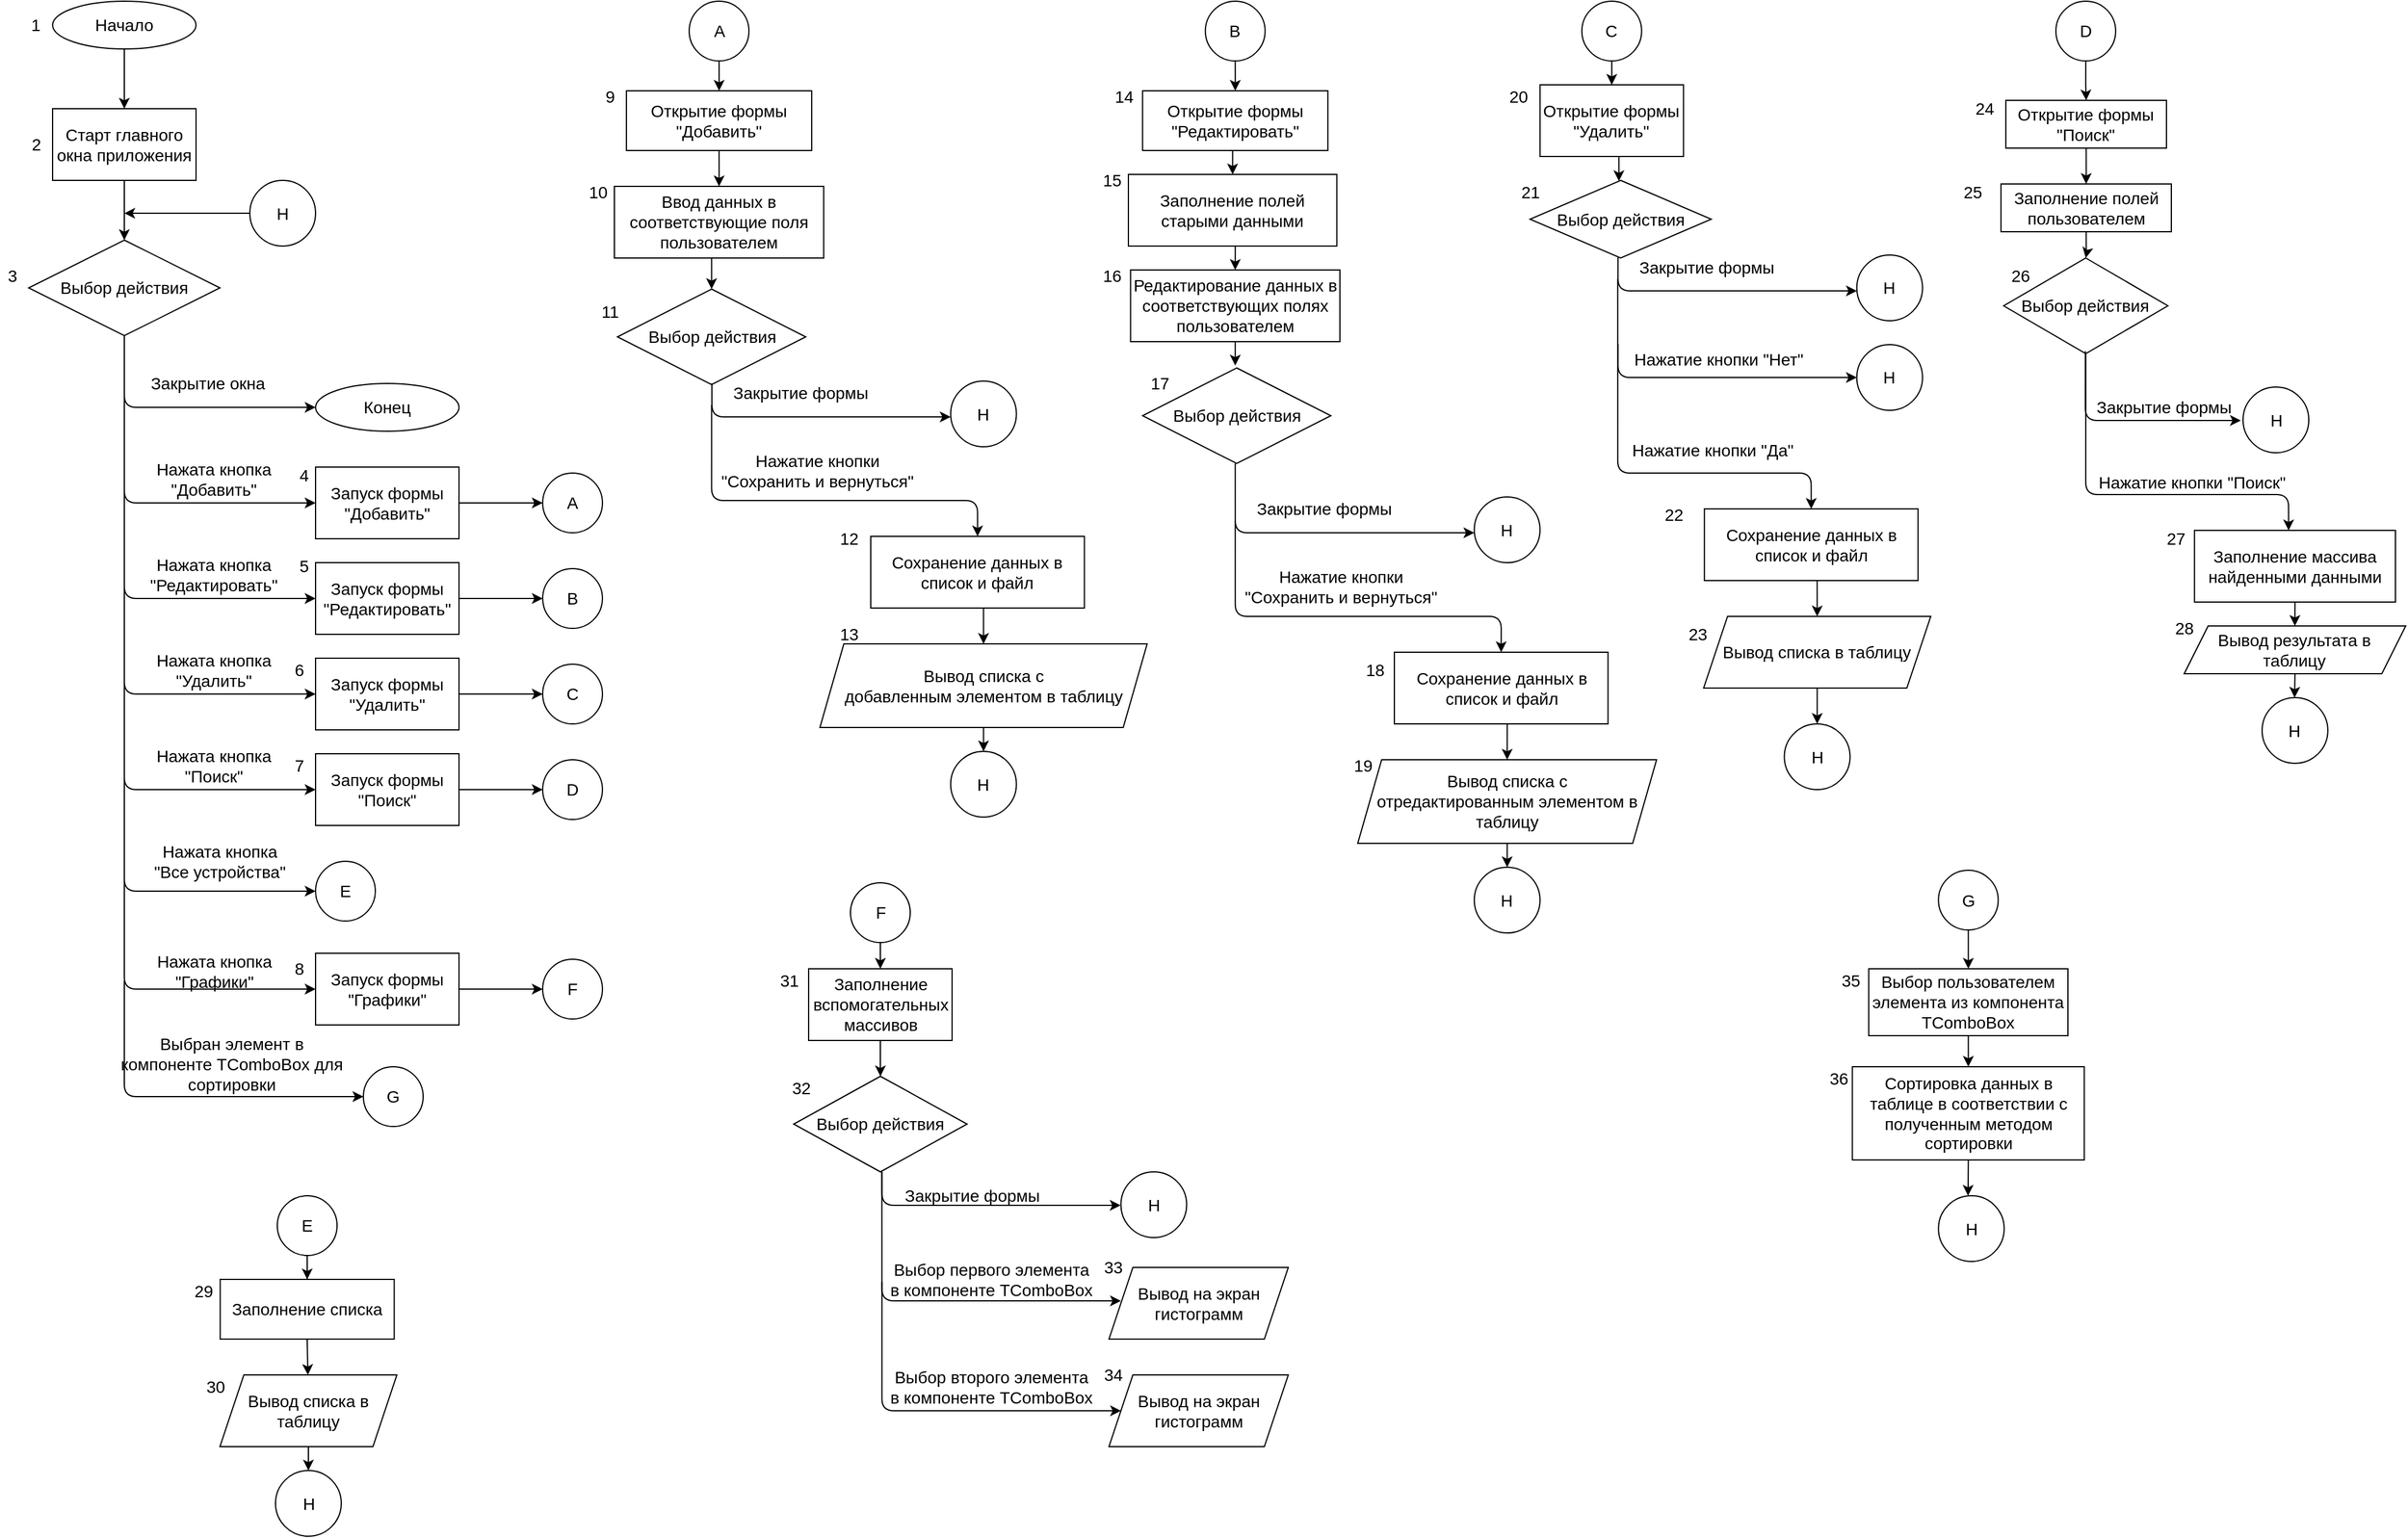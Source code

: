 <mxfile version="13.9.9" type="device"><diagram id="9ChAG3r7WmJ4SadVyVrf" name="Страница 1"><mxGraphModel dx="3460" dy="2023" grid="1" gridSize="10" guides="1" tooltips="1" connect="1" arrows="1" fold="1" page="1" pageScale="1" pageWidth="2336" pageHeight="1654" background="none" math="0" shadow="0"><root><mxCell id="0"/><mxCell id="1" parent="0"/><mxCell id="MoWMsVa5iooTbrT0_jh3-173" style="edgeStyle=orthogonalEdgeStyle;rounded=0;orthogonalLoop=1;jettySize=auto;html=1;exitX=0.5;exitY=1;exitDx=0;exitDy=0;entryX=0.5;entryY=0;entryDx=0;entryDy=0;fontSize=14;" edge="1" parent="1" source="MoWMsVa5iooTbrT0_jh3-2" target="MoWMsVa5iooTbrT0_jh3-3"><mxGeometry relative="1" as="geometry"/></mxCell><mxCell id="MoWMsVa5iooTbrT0_jh3-2" value="Начало" style="ellipse;whiteSpace=wrap;html=1;fontSize=14;verticalAlign=middle;horizontal=1;" vertex="1" parent="1"><mxGeometry x="194" y="90" width="120" height="40" as="geometry"/></mxCell><mxCell id="MoWMsVa5iooTbrT0_jh3-6" style="edgeStyle=orthogonalEdgeStyle;rounded=0;orthogonalLoop=1;jettySize=auto;html=1;exitX=0.5;exitY=1;exitDx=0;exitDy=0;entryX=0.5;entryY=0;entryDx=0;entryDy=0;fontSize=14;verticalAlign=middle;horizontal=1;" edge="1" parent="1" source="MoWMsVa5iooTbrT0_jh3-3" target="MoWMsVa5iooTbrT0_jh3-5"><mxGeometry relative="1" as="geometry"/></mxCell><mxCell id="MoWMsVa5iooTbrT0_jh3-3" value="Старт главного окна приложения" style="rounded=0;whiteSpace=wrap;html=1;fontSize=14;verticalAlign=middle;horizontal=1;" vertex="1" parent="1"><mxGeometry x="194" y="180" width="120" height="60" as="geometry"/></mxCell><mxCell id="MoWMsVa5iooTbrT0_jh3-5" value="Выбор действия" style="rhombus;whiteSpace=wrap;html=1;fontSize=14;verticalAlign=middle;horizontal=1;" vertex="1" parent="1"><mxGeometry x="174" y="290" width="160" height="80" as="geometry"/></mxCell><mxCell id="MoWMsVa5iooTbrT0_jh3-8" value="" style="edgeStyle=segmentEdgeStyle;endArrow=classic;html=1;exitX=0.5;exitY=1;exitDx=0;exitDy=0;fontSize=14;verticalAlign=middle;horizontal=1;" edge="1" parent="1" source="MoWMsVa5iooTbrT0_jh3-5"><mxGeometry width="50" height="50" relative="1" as="geometry"><mxPoint x="234" y="430" as="sourcePoint"/><mxPoint x="414" y="430" as="targetPoint"/><Array as="points"><mxPoint x="254" y="430"/></Array></mxGeometry></mxCell><mxCell id="MoWMsVa5iooTbrT0_jh3-9" value="Закрытие окна" style="text;html=1;strokeColor=none;fillColor=none;align=center;verticalAlign=middle;whiteSpace=wrap;rounded=0;fontSize=14;horizontal=1;" vertex="1" parent="1"><mxGeometry x="274" y="400" width="100" height="20" as="geometry"/></mxCell><mxCell id="MoWMsVa5iooTbrT0_jh3-10" value="Конец" style="ellipse;whiteSpace=wrap;html=1;fontSize=14;verticalAlign=middle;horizontal=1;" vertex="1" parent="1"><mxGeometry x="414" y="410" width="120" height="40" as="geometry"/></mxCell><mxCell id="MoWMsVa5iooTbrT0_jh3-13" value="" style="edgeStyle=segmentEdgeStyle;endArrow=classic;html=1;exitX=0.5;exitY=1;exitDx=0;exitDy=0;fontSize=14;verticalAlign=middle;horizontal=1;" edge="1" parent="1"><mxGeometry width="50" height="50" relative="1" as="geometry"><mxPoint x="254" y="420" as="sourcePoint"/><mxPoint x="414" y="510" as="targetPoint"/><Array as="points"><mxPoint x="254" y="510"/></Array></mxGeometry></mxCell><mxCell id="MoWMsVa5iooTbrT0_jh3-14" value="Нажата кнопка &quot;Добавить&quot;" style="text;html=1;strokeColor=none;fillColor=none;align=center;verticalAlign=middle;whiteSpace=wrap;rounded=0;fontSize=14;horizontal=1;" vertex="1" parent="1"><mxGeometry x="264" y="480" width="130" height="20" as="geometry"/></mxCell><mxCell id="MoWMsVa5iooTbrT0_jh3-15" value="" style="edgeStyle=segmentEdgeStyle;endArrow=classic;html=1;fontSize=14;verticalAlign=middle;horizontal=1;" edge="1" parent="1"><mxGeometry width="50" height="50" relative="1" as="geometry"><mxPoint x="254" y="500" as="sourcePoint"/><mxPoint x="414" y="590" as="targetPoint"/><Array as="points"><mxPoint x="254" y="590"/></Array></mxGeometry></mxCell><mxCell id="MoWMsVa5iooTbrT0_jh3-16" value="Нажата кнопка &quot;Редактировать&quot;" style="text;html=1;strokeColor=none;fillColor=none;align=center;verticalAlign=middle;whiteSpace=wrap;rounded=0;fontSize=14;horizontal=1;" vertex="1" parent="1"><mxGeometry x="264" y="560" width="130" height="20" as="geometry"/></mxCell><mxCell id="MoWMsVa5iooTbrT0_jh3-17" value="" style="edgeStyle=segmentEdgeStyle;endArrow=classic;html=1;fontSize=14;verticalAlign=middle;horizontal=1;" edge="1" parent="1"><mxGeometry width="50" height="50" relative="1" as="geometry"><mxPoint x="254" y="580" as="sourcePoint"/><mxPoint x="414" y="670" as="targetPoint"/><Array as="points"><mxPoint x="254" y="670"/></Array></mxGeometry></mxCell><mxCell id="MoWMsVa5iooTbrT0_jh3-18" value="Нажата кнопка &quot;Удалить&quot;" style="text;html=1;strokeColor=none;fillColor=none;align=center;verticalAlign=middle;whiteSpace=wrap;rounded=0;fontSize=14;horizontal=1;" vertex="1" parent="1"><mxGeometry x="274" y="640" width="110" height="20" as="geometry"/></mxCell><mxCell id="MoWMsVa5iooTbrT0_jh3-19" value="" style="edgeStyle=segmentEdgeStyle;endArrow=classic;html=1;fontSize=14;verticalAlign=middle;horizontal=1;" edge="1" parent="1"><mxGeometry width="50" height="50" relative="1" as="geometry"><mxPoint x="254" y="660" as="sourcePoint"/><mxPoint x="414" y="750" as="targetPoint"/><Array as="points"><mxPoint x="254" y="750"/></Array></mxGeometry></mxCell><mxCell id="MoWMsVa5iooTbrT0_jh3-20" value="Нажата кнопка &quot;Поиск&quot;" style="text;html=1;strokeColor=none;fillColor=none;align=center;verticalAlign=middle;whiteSpace=wrap;rounded=0;fontSize=14;horizontal=1;" vertex="1" parent="1"><mxGeometry x="269" y="720" width="120" height="20" as="geometry"/></mxCell><mxCell id="MoWMsVa5iooTbrT0_jh3-21" value="" style="edgeStyle=segmentEdgeStyle;endArrow=classic;html=1;entryX=0;entryY=0.5;entryDx=0;entryDy=0;fontSize=14;verticalAlign=middle;horizontal=1;" edge="1" parent="1" target="MoWMsVa5iooTbrT0_jh3-36"><mxGeometry width="50" height="50" relative="1" as="geometry"><mxPoint x="254" y="740" as="sourcePoint"/><mxPoint x="414" y="830" as="targetPoint"/><Array as="points"><mxPoint x="254" y="835"/></Array></mxGeometry></mxCell><mxCell id="MoWMsVa5iooTbrT0_jh3-22" value="Нажата кнопка&lt;br style=&quot;font-size: 14px;&quot;&gt;&quot;Все устройства&quot;" style="text;html=1;strokeColor=none;fillColor=none;align=center;verticalAlign=middle;whiteSpace=wrap;rounded=0;fontSize=14;horizontal=1;" vertex="1" parent="1"><mxGeometry x="264" y="800" width="140" height="20" as="geometry"/></mxCell><mxCell id="MoWMsVa5iooTbrT0_jh3-23" value="" style="edgeStyle=segmentEdgeStyle;endArrow=classic;html=1;entryX=0;entryY=0.5;entryDx=0;entryDy=0;fontSize=14;verticalAlign=middle;horizontal=1;" edge="1" parent="1" target="MoWMsVa5iooTbrT0_jh3-37"><mxGeometry width="50" height="50" relative="1" as="geometry"><mxPoint x="254" y="910" as="sourcePoint"/><mxPoint x="454" y="1000" as="targetPoint"/><Array as="points"><mxPoint x="254" y="1007"/></Array></mxGeometry></mxCell><mxCell id="MoWMsVa5iooTbrT0_jh3-24" value="Выбран элемент в компоненте TComboBox для сортировки" style="text;html=1;strokeColor=none;fillColor=none;align=center;verticalAlign=middle;whiteSpace=wrap;rounded=0;fontSize=14;horizontal=1;" vertex="1" parent="1"><mxGeometry x="244" y="970" width="200" height="20" as="geometry"/></mxCell><mxCell id="MoWMsVa5iooTbrT0_jh3-38" style="edgeStyle=orthogonalEdgeStyle;rounded=0;orthogonalLoop=1;jettySize=auto;html=1;exitX=1;exitY=0.5;exitDx=0;exitDy=0;entryX=0;entryY=0.5;entryDx=0;entryDy=0;fontSize=14;verticalAlign=middle;horizontal=1;" edge="1" parent="1" source="MoWMsVa5iooTbrT0_jh3-25" target="MoWMsVa5iooTbrT0_jh3-30"><mxGeometry relative="1" as="geometry"/></mxCell><mxCell id="MoWMsVa5iooTbrT0_jh3-25" value="Запуск формы &quot;Добавить&quot;" style="rounded=0;whiteSpace=wrap;html=1;fontSize=14;verticalAlign=middle;horizontal=1;" vertex="1" parent="1"><mxGeometry x="414" y="480" width="120" height="60" as="geometry"/></mxCell><mxCell id="MoWMsVa5iooTbrT0_jh3-39" style="edgeStyle=orthogonalEdgeStyle;rounded=0;orthogonalLoop=1;jettySize=auto;html=1;exitX=1;exitY=0.5;exitDx=0;exitDy=0;entryX=0;entryY=0.5;entryDx=0;entryDy=0;fontSize=14;verticalAlign=middle;horizontal=1;" edge="1" parent="1" source="MoWMsVa5iooTbrT0_jh3-26" target="MoWMsVa5iooTbrT0_jh3-33"><mxGeometry relative="1" as="geometry"/></mxCell><mxCell id="MoWMsVa5iooTbrT0_jh3-26" value="Запуск формы &quot;Редактировать&quot;" style="rounded=0;whiteSpace=wrap;html=1;fontSize=14;verticalAlign=middle;horizontal=1;" vertex="1" parent="1"><mxGeometry x="414" y="560" width="120" height="60" as="geometry"/></mxCell><mxCell id="MoWMsVa5iooTbrT0_jh3-41" style="edgeStyle=orthogonalEdgeStyle;rounded=0;orthogonalLoop=1;jettySize=auto;html=1;exitX=1;exitY=0.5;exitDx=0;exitDy=0;entryX=0;entryY=0.5;entryDx=0;entryDy=0;fontSize=14;verticalAlign=middle;horizontal=1;" edge="1" parent="1" source="MoWMsVa5iooTbrT0_jh3-27" target="MoWMsVa5iooTbrT0_jh3-34"><mxGeometry relative="1" as="geometry"/></mxCell><mxCell id="MoWMsVa5iooTbrT0_jh3-27" value="Запуск формы &quot;Удалить&quot;" style="rounded=0;whiteSpace=wrap;html=1;fontSize=14;verticalAlign=middle;horizontal=1;" vertex="1" parent="1"><mxGeometry x="414" y="640" width="120" height="60" as="geometry"/></mxCell><mxCell id="MoWMsVa5iooTbrT0_jh3-42" style="edgeStyle=orthogonalEdgeStyle;rounded=0;orthogonalLoop=1;jettySize=auto;html=1;exitX=1;exitY=0.5;exitDx=0;exitDy=0;entryX=0;entryY=0.5;entryDx=0;entryDy=0;fontSize=14;verticalAlign=middle;horizontal=1;" edge="1" parent="1" source="MoWMsVa5iooTbrT0_jh3-28" target="MoWMsVa5iooTbrT0_jh3-35"><mxGeometry relative="1" as="geometry"/></mxCell><mxCell id="MoWMsVa5iooTbrT0_jh3-28" value="Запуск формы &quot;Поиск&quot;" style="rounded=0;whiteSpace=wrap;html=1;fontSize=14;verticalAlign=middle;horizontal=1;" vertex="1" parent="1"><mxGeometry x="414" y="720" width="120" height="60" as="geometry"/></mxCell><mxCell id="MoWMsVa5iooTbrT0_jh3-30" value="А" style="ellipse;whiteSpace=wrap;html=1;aspect=fixed;fontSize=14;verticalAlign=middle;horizontal=1;" vertex="1" parent="1"><mxGeometry x="604" y="485" width="50" height="50" as="geometry"/></mxCell><mxCell id="MoWMsVa5iooTbrT0_jh3-33" value="B" style="ellipse;whiteSpace=wrap;html=1;aspect=fixed;fontSize=14;verticalAlign=middle;horizontal=1;" vertex="1" parent="1"><mxGeometry x="604" y="565" width="50" height="50" as="geometry"/></mxCell><mxCell id="MoWMsVa5iooTbrT0_jh3-34" value="C" style="ellipse;whiteSpace=wrap;html=1;aspect=fixed;fontSize=14;verticalAlign=middle;horizontal=1;" vertex="1" parent="1"><mxGeometry x="604" y="645" width="50" height="50" as="geometry"/></mxCell><mxCell id="MoWMsVa5iooTbrT0_jh3-35" value="D" style="ellipse;whiteSpace=wrap;html=1;aspect=fixed;fontSize=14;verticalAlign=middle;horizontal=1;" vertex="1" parent="1"><mxGeometry x="604" y="725" width="50" height="50" as="geometry"/></mxCell><mxCell id="MoWMsVa5iooTbrT0_jh3-36" value="E" style="ellipse;whiteSpace=wrap;html=1;aspect=fixed;fontSize=14;verticalAlign=middle;horizontal=1;" vertex="1" parent="1"><mxGeometry x="414" y="810" width="50" height="50" as="geometry"/></mxCell><mxCell id="MoWMsVa5iooTbrT0_jh3-37" value="G" style="ellipse;whiteSpace=wrap;html=1;aspect=fixed;fontSize=14;verticalAlign=middle;horizontal=1;" vertex="1" parent="1"><mxGeometry x="454" y="982" width="50" height="50" as="geometry"/></mxCell><mxCell id="MoWMsVa5iooTbrT0_jh3-44" value="" style="edgeStyle=segmentEdgeStyle;endArrow=classic;html=1;fontSize=14;verticalAlign=middle;horizontal=1;" edge="1" parent="1"><mxGeometry width="50" height="50" relative="1" as="geometry"><mxPoint x="254" y="820" as="sourcePoint"/><mxPoint x="414" y="917" as="targetPoint"/><Array as="points"><mxPoint x="254" y="917"/></Array></mxGeometry></mxCell><mxCell id="MoWMsVa5iooTbrT0_jh3-46" value="Нажата кнопка &quot;Графики&quot;" style="text;html=1;strokeColor=none;fillColor=none;align=center;verticalAlign=middle;whiteSpace=wrap;rounded=0;fontSize=14;horizontal=1;" vertex="1" parent="1"><mxGeometry x="266.5" y="892" width="125" height="20" as="geometry"/></mxCell><mxCell id="MoWMsVa5iooTbrT0_jh3-47" style="edgeStyle=orthogonalEdgeStyle;rounded=0;orthogonalLoop=1;jettySize=auto;html=1;exitX=1;exitY=0.5;exitDx=0;exitDy=0;entryX=0;entryY=0.5;entryDx=0;entryDy=0;fontSize=14;verticalAlign=middle;horizontal=1;" edge="1" parent="1" source="MoWMsVa5iooTbrT0_jh3-48" target="MoWMsVa5iooTbrT0_jh3-49"><mxGeometry relative="1" as="geometry"/></mxCell><mxCell id="MoWMsVa5iooTbrT0_jh3-48" value="Запуск формы &quot;Графики&quot;" style="rounded=0;whiteSpace=wrap;html=1;fontSize=14;verticalAlign=middle;horizontal=1;" vertex="1" parent="1"><mxGeometry x="414" y="887" width="120" height="60" as="geometry"/></mxCell><mxCell id="MoWMsVa5iooTbrT0_jh3-49" value="F" style="ellipse;whiteSpace=wrap;html=1;aspect=fixed;fontSize=14;verticalAlign=middle;horizontal=1;" vertex="1" parent="1"><mxGeometry x="604" y="892" width="50" height="50" as="geometry"/></mxCell><mxCell id="MoWMsVa5iooTbrT0_jh3-51" style="edgeStyle=orthogonalEdgeStyle;rounded=0;orthogonalLoop=1;jettySize=auto;html=1;exitX=0;exitY=0.5;exitDx=0;exitDy=0;fontSize=14;verticalAlign=middle;horizontal=1;" edge="1" parent="1" source="MoWMsVa5iooTbrT0_jh3-50"><mxGeometry relative="1" as="geometry"><mxPoint x="254.0" y="267.552" as="targetPoint"/></mxGeometry></mxCell><mxCell id="MoWMsVa5iooTbrT0_jh3-50" value="H" style="ellipse;whiteSpace=wrap;html=1;aspect=fixed;fontSize=14;verticalAlign=middle;horizontal=1;" vertex="1" parent="1"><mxGeometry x="359" y="240" width="55" height="55" as="geometry"/></mxCell><mxCell id="MoWMsVa5iooTbrT0_jh3-53" style="edgeStyle=orthogonalEdgeStyle;rounded=0;orthogonalLoop=1;jettySize=auto;html=1;exitX=0.5;exitY=1;exitDx=0;exitDy=0;fontSize=14;" edge="1" parent="1" source="MoWMsVa5iooTbrT0_jh3-52" target="MoWMsVa5iooTbrT0_jh3-54"><mxGeometry relative="1" as="geometry"><mxPoint x="751.442" y="175" as="targetPoint"/></mxGeometry></mxCell><mxCell id="MoWMsVa5iooTbrT0_jh3-52" value="А" style="ellipse;whiteSpace=wrap;html=1;aspect=fixed;fontSize=14;verticalAlign=middle;horizontal=1;" vertex="1" parent="1"><mxGeometry x="726.56" y="90" width="50" height="50" as="geometry"/></mxCell><mxCell id="MoWMsVa5iooTbrT0_jh3-55" style="edgeStyle=orthogonalEdgeStyle;rounded=0;orthogonalLoop=1;jettySize=auto;html=1;exitX=0.5;exitY=1;exitDx=0;exitDy=0;fontSize=14;" edge="1" parent="1" source="MoWMsVa5iooTbrT0_jh3-54" target="MoWMsVa5iooTbrT0_jh3-56"><mxGeometry relative="1" as="geometry"><mxPoint x="751.442" y="265" as="targetPoint"/></mxGeometry></mxCell><mxCell id="MoWMsVa5iooTbrT0_jh3-54" value="Открытие формы &quot;Добавить&quot;" style="rounded=0;whiteSpace=wrap;html=1;fontSize=14;" vertex="1" parent="1"><mxGeometry x="674.06" y="165" width="155" height="50" as="geometry"/></mxCell><mxCell id="MoWMsVa5iooTbrT0_jh3-105" style="edgeStyle=orthogonalEdgeStyle;rounded=0;orthogonalLoop=1;jettySize=auto;html=1;exitX=0.5;exitY=1;exitDx=0;exitDy=0;entryX=0.5;entryY=0;entryDx=0;entryDy=0;fontSize=14;" edge="1" parent="1" source="MoWMsVa5iooTbrT0_jh3-56" target="MoWMsVa5iooTbrT0_jh3-99"><mxGeometry relative="1" as="geometry"/></mxCell><mxCell id="MoWMsVa5iooTbrT0_jh3-56" value="Ввод данных в соответствующие поля пользователем" style="rounded=0;whiteSpace=wrap;html=1;fontSize=14;" vertex="1" parent="1"><mxGeometry x="664" y="245" width="175.12" height="60" as="geometry"/></mxCell><mxCell id="MoWMsVa5iooTbrT0_jh3-63" style="edgeStyle=orthogonalEdgeStyle;rounded=0;orthogonalLoop=1;jettySize=auto;html=1;exitX=0.5;exitY=1;exitDx=0;exitDy=0;fontSize=14;" edge="1" parent="1" source="MoWMsVa5iooTbrT0_jh3-64" target="MoWMsVa5iooTbrT0_jh3-66"><mxGeometry relative="1" as="geometry"><mxPoint x="1183.252" y="175" as="targetPoint"/></mxGeometry></mxCell><mxCell id="MoWMsVa5iooTbrT0_jh3-64" value="В" style="ellipse;whiteSpace=wrap;html=1;aspect=fixed;fontSize=14;verticalAlign=middle;horizontal=1;" vertex="1" parent="1"><mxGeometry x="1158.37" y="90" width="50" height="50" as="geometry"/></mxCell><mxCell id="MoWMsVa5iooTbrT0_jh3-75" style="edgeStyle=orthogonalEdgeStyle;rounded=0;orthogonalLoop=1;jettySize=auto;html=1;exitX=0.5;exitY=1;exitDx=0;exitDy=0;entryX=0.5;entryY=0;entryDx=0;entryDy=0;fontSize=14;" edge="1" parent="1" source="MoWMsVa5iooTbrT0_jh3-66" target="MoWMsVa5iooTbrT0_jh3-74"><mxGeometry relative="1" as="geometry"/></mxCell><mxCell id="MoWMsVa5iooTbrT0_jh3-66" value="Открытие формы &quot;Редактировать&quot;" style="rounded=0;whiteSpace=wrap;html=1;fontSize=14;" vertex="1" parent="1"><mxGeometry x="1105.87" y="165" width="155" height="50" as="geometry"/></mxCell><mxCell id="MoWMsVa5iooTbrT0_jh3-86" style="edgeStyle=orthogonalEdgeStyle;rounded=0;orthogonalLoop=1;jettySize=auto;html=1;exitX=0.5;exitY=1;exitDx=0;exitDy=0;fontSize=14;" edge="1" parent="1" source="MoWMsVa5iooTbrT0_jh3-68"><mxGeometry relative="1" as="geometry"><mxPoint x="1183.37" y="395" as="targetPoint"/></mxGeometry></mxCell><mxCell id="MoWMsVa5iooTbrT0_jh3-68" value="Редактирование данных в соответствующих полях пользователем" style="rounded=0;whiteSpace=wrap;html=1;fontSize=14;" vertex="1" parent="1"><mxGeometry x="1095.81" y="315" width="175.12" height="60" as="geometry"/></mxCell><mxCell id="MoWMsVa5iooTbrT0_jh3-69" style="edgeStyle=orthogonalEdgeStyle;rounded=0;orthogonalLoop=1;jettySize=auto;html=1;exitX=0.5;exitY=1;exitDx=0;exitDy=0;entryX=0.5;entryY=0;entryDx=0;entryDy=0;fontSize=14;" edge="1" parent="1" source="MoWMsVa5iooTbrT0_jh3-70" target="MoWMsVa5iooTbrT0_jh3-72"><mxGeometry relative="1" as="geometry"/></mxCell><mxCell id="MoWMsVa5iooTbrT0_jh3-70" value="Сохранение данных в список и файл" style="rounded=0;whiteSpace=wrap;html=1;fontSize=14;" vertex="1" parent="1"><mxGeometry x="1316.5" y="635" width="178.75" height="60" as="geometry"/></mxCell><mxCell id="MoWMsVa5iooTbrT0_jh3-71" style="edgeStyle=orthogonalEdgeStyle;rounded=0;orthogonalLoop=1;jettySize=auto;html=1;exitX=0.5;exitY=1;exitDx=0;exitDy=0;entryX=0.5;entryY=0;entryDx=0;entryDy=0;fontSize=14;" edge="1" parent="1" source="MoWMsVa5iooTbrT0_jh3-72" target="MoWMsVa5iooTbrT0_jh3-73"><mxGeometry relative="1" as="geometry"/></mxCell><mxCell id="MoWMsVa5iooTbrT0_jh3-72" value="Вывод списка с &lt;br style=&quot;font-size: 14px;&quot;&gt;отредактированным элементом в таблицу" style="shape=parallelogram;perimeter=parallelogramPerimeter;whiteSpace=wrap;html=1;fixedSize=1;fontSize=14;" vertex="1" parent="1"><mxGeometry x="1285.87" y="725" width="250" height="70" as="geometry"/></mxCell><mxCell id="MoWMsVa5iooTbrT0_jh3-73" value="H" style="ellipse;whiteSpace=wrap;html=1;aspect=fixed;fontSize=14;verticalAlign=middle;horizontal=1;" vertex="1" parent="1"><mxGeometry x="1383.37" y="815" width="55" height="55" as="geometry"/></mxCell><mxCell id="MoWMsVa5iooTbrT0_jh3-76" style="edgeStyle=orthogonalEdgeStyle;rounded=0;orthogonalLoop=1;jettySize=auto;html=1;exitX=0.5;exitY=1;exitDx=0;exitDy=0;entryX=0.5;entryY=0;entryDx=0;entryDy=0;fontSize=14;" edge="1" parent="1" source="MoWMsVa5iooTbrT0_jh3-74" target="MoWMsVa5iooTbrT0_jh3-68"><mxGeometry relative="1" as="geometry"/></mxCell><mxCell id="MoWMsVa5iooTbrT0_jh3-74" value="Заполнение полей старыми данными" style="rounded=0;whiteSpace=wrap;html=1;fontSize=14;" vertex="1" parent="1"><mxGeometry x="1094" y="235" width="174.37" height="60" as="geometry"/></mxCell><mxCell id="MoWMsVa5iooTbrT0_jh3-78" style="edgeStyle=orthogonalEdgeStyle;rounded=0;orthogonalLoop=1;jettySize=auto;html=1;exitX=0.5;exitY=1;exitDx=0;exitDy=0;fontSize=14;" edge="1" parent="1" source="MoWMsVa5iooTbrT0_jh3-77" target="MoWMsVa5iooTbrT0_jh3-79"><mxGeometry relative="1" as="geometry"><mxPoint x="1498.37" y="165" as="targetPoint"/></mxGeometry></mxCell><mxCell id="MoWMsVa5iooTbrT0_jh3-77" value="C" style="ellipse;whiteSpace=wrap;html=1;aspect=fixed;fontSize=14;verticalAlign=middle;horizontal=1;" vertex="1" parent="1"><mxGeometry x="1473.37" y="90" width="50" height="50" as="geometry"/></mxCell><mxCell id="MoWMsVa5iooTbrT0_jh3-106" style="edgeStyle=orthogonalEdgeStyle;rounded=0;orthogonalLoop=1;jettySize=auto;html=1;exitX=0.5;exitY=1;exitDx=0;exitDy=0;fontSize=14;" edge="1" parent="1" source="MoWMsVa5iooTbrT0_jh3-79" target="MoWMsVa5iooTbrT0_jh3-107"><mxGeometry relative="1" as="geometry"><mxPoint x="1498.37" y="255" as="targetPoint"/><Array as="points"><mxPoint x="1504.37" y="220"/></Array></mxGeometry></mxCell><mxCell id="MoWMsVa5iooTbrT0_jh3-79" value="Открытие формы &quot;Удалить&quot;" style="rounded=0;whiteSpace=wrap;html=1;fontSize=14;" vertex="1" parent="1"><mxGeometry x="1438.37" y="160" width="120" height="60" as="geometry"/></mxCell><mxCell id="MoWMsVa5iooTbrT0_jh3-85" value="Выбор действия" style="rhombus;whiteSpace=wrap;html=1;fontSize=14;" vertex="1" parent="1"><mxGeometry x="1105.87" y="397" width="157.5" height="80" as="geometry"/></mxCell><mxCell id="MoWMsVa5iooTbrT0_jh3-87" value="" style="edgeStyle=segmentEdgeStyle;endArrow=classic;html=1;fontSize=14;verticalAlign=middle;horizontal=1;" edge="1" parent="1"><mxGeometry width="50" height="50" relative="1" as="geometry"><mxPoint x="1183.37" y="477" as="sourcePoint"/><mxPoint x="1383.37" y="535" as="targetPoint"/><Array as="points"><mxPoint x="1183.37" y="535"/><mxPoint x="1383.37" y="535"/></Array></mxGeometry></mxCell><mxCell id="MoWMsVa5iooTbrT0_jh3-88" value="Закрытие формы" style="text;html=1;strokeColor=none;fillColor=none;align=center;verticalAlign=middle;whiteSpace=wrap;rounded=0;fontSize=14;" vertex="1" parent="1"><mxGeometry x="1193.37" y="505" width="130" height="20" as="geometry"/></mxCell><mxCell id="MoWMsVa5iooTbrT0_jh3-90" value="H" style="ellipse;whiteSpace=wrap;html=1;aspect=fixed;fontSize=14;verticalAlign=middle;horizontal=1;" vertex="1" parent="1"><mxGeometry x="1383.37" y="505" width="55" height="55" as="geometry"/></mxCell><mxCell id="MoWMsVa5iooTbrT0_jh3-91" value="" style="edgeStyle=segmentEdgeStyle;endArrow=classic;html=1;fontSize=14;verticalAlign=middle;horizontal=1;entryX=0.5;entryY=0;entryDx=0;entryDy=0;" edge="1" parent="1" target="MoWMsVa5iooTbrT0_jh3-70"><mxGeometry width="50" height="50" relative="1" as="geometry"><mxPoint x="1183.37" y="525" as="sourcePoint"/><mxPoint x="1383.37" y="583" as="targetPoint"/><Array as="points"><mxPoint x="1183.37" y="605"/><mxPoint x="1406.37" y="605"/></Array></mxGeometry></mxCell><mxCell id="MoWMsVa5iooTbrT0_jh3-93" value="Нажатие кнопки &lt;br style=&quot;font-size: 14px;&quot;&gt;&quot;Сохранить и вернуться&quot;" style="text;html=1;strokeColor=none;fillColor=none;align=center;verticalAlign=middle;whiteSpace=wrap;rounded=0;fontSize=14;horizontal=1;" vertex="1" parent="1"><mxGeometry x="1143.37" y="545" width="257.5" height="70" as="geometry"/></mxCell><mxCell id="MoWMsVa5iooTbrT0_jh3-94" style="edgeStyle=orthogonalEdgeStyle;rounded=0;orthogonalLoop=1;jettySize=auto;html=1;exitX=0.5;exitY=1;exitDx=0;exitDy=0;entryX=0.5;entryY=0;entryDx=0;entryDy=0;fontSize=14;" edge="1" parent="1" source="MoWMsVa5iooTbrT0_jh3-95" target="MoWMsVa5iooTbrT0_jh3-97"><mxGeometry relative="1" as="geometry"/></mxCell><mxCell id="MoWMsVa5iooTbrT0_jh3-95" value="Сохранение данных в список и файл" style="rounded=0;whiteSpace=wrap;html=1;fontSize=14;" vertex="1" parent="1"><mxGeometry x="878.44" y="538" width="178.75" height="60" as="geometry"/></mxCell><mxCell id="MoWMsVa5iooTbrT0_jh3-96" style="edgeStyle=orthogonalEdgeStyle;rounded=0;orthogonalLoop=1;jettySize=auto;html=1;exitX=0.5;exitY=1;exitDx=0;exitDy=0;entryX=0.5;entryY=0;entryDx=0;entryDy=0;fontSize=14;" edge="1" parent="1" source="MoWMsVa5iooTbrT0_jh3-97" target="MoWMsVa5iooTbrT0_jh3-98"><mxGeometry relative="1" as="geometry"/></mxCell><mxCell id="MoWMsVa5iooTbrT0_jh3-97" value="Вывод списка с &lt;br style=&quot;font-size: 14px;&quot;&gt;добавленным элементом в таблицу" style="shape=parallelogram;perimeter=parallelogramPerimeter;whiteSpace=wrap;html=1;fixedSize=1;fontSize=14;" vertex="1" parent="1"><mxGeometry x="835.94" y="628" width="273.75" height="70" as="geometry"/></mxCell><mxCell id="MoWMsVa5iooTbrT0_jh3-98" value="H" style="ellipse;whiteSpace=wrap;html=1;aspect=fixed;fontSize=14;verticalAlign=middle;horizontal=1;" vertex="1" parent="1"><mxGeometry x="945.31" y="718" width="55" height="55" as="geometry"/></mxCell><mxCell id="MoWMsVa5iooTbrT0_jh3-99" value="Выбор действия" style="rhombus;whiteSpace=wrap;html=1;fontSize=14;" vertex="1" parent="1"><mxGeometry x="666.56" y="331" width="157.5" height="80" as="geometry"/></mxCell><mxCell id="MoWMsVa5iooTbrT0_jh3-100" value="" style="edgeStyle=segmentEdgeStyle;endArrow=classic;html=1;fontSize=14;verticalAlign=middle;horizontal=1;" edge="1" parent="1"><mxGeometry width="50" height="50" relative="1" as="geometry"><mxPoint x="745.56" y="410" as="sourcePoint"/><mxPoint x="945.31" y="438" as="targetPoint"/><Array as="points"><mxPoint x="745.31" y="438"/><mxPoint x="945.31" y="438"/></Array></mxGeometry></mxCell><mxCell id="MoWMsVa5iooTbrT0_jh3-101" value="Закрытие формы" style="text;html=1;strokeColor=none;fillColor=none;align=center;verticalAlign=middle;whiteSpace=wrap;rounded=0;fontSize=14;" vertex="1" parent="1"><mxGeometry x="755.31" y="408" width="130" height="20" as="geometry"/></mxCell><mxCell id="MoWMsVa5iooTbrT0_jh3-102" value="H" style="ellipse;whiteSpace=wrap;html=1;aspect=fixed;fontSize=14;verticalAlign=middle;horizontal=1;" vertex="1" parent="1"><mxGeometry x="945.31" y="408" width="55" height="55" as="geometry"/></mxCell><mxCell id="MoWMsVa5iooTbrT0_jh3-103" value="" style="edgeStyle=segmentEdgeStyle;endArrow=classic;html=1;fontSize=14;verticalAlign=middle;horizontal=1;entryX=0.5;entryY=0;entryDx=0;entryDy=0;" edge="1" parent="1" target="MoWMsVa5iooTbrT0_jh3-95"><mxGeometry width="50" height="50" relative="1" as="geometry"><mxPoint x="745.31" y="428" as="sourcePoint"/><mxPoint x="945.31" y="486" as="targetPoint"/><Array as="points"><mxPoint x="745.31" y="508"/><mxPoint x="968.31" y="508"/></Array></mxGeometry></mxCell><mxCell id="MoWMsVa5iooTbrT0_jh3-104" value="Нажатие кнопки &lt;br style=&quot;font-size: 14px;&quot;&gt;&quot;Сохранить и вернуться&quot;" style="text;html=1;strokeColor=none;fillColor=none;align=center;verticalAlign=middle;whiteSpace=wrap;rounded=0;fontSize=14;horizontal=1;" vertex="1" parent="1"><mxGeometry x="705.31" y="448" width="257.5" height="70" as="geometry"/></mxCell><mxCell id="MoWMsVa5iooTbrT0_jh3-107" value="Выбор действия" style="rhombus;whiteSpace=wrap;html=1;fontSize=14;" vertex="1" parent="1"><mxGeometry x="1430" y="240" width="151.63" height="65" as="geometry"/></mxCell><mxCell id="MoWMsVa5iooTbrT0_jh3-108" style="edgeStyle=orthogonalEdgeStyle;rounded=0;orthogonalLoop=1;jettySize=auto;html=1;exitX=0.5;exitY=1;exitDx=0;exitDy=0;entryX=0.5;entryY=0;entryDx=0;entryDy=0;fontSize=14;" edge="1" parent="1" source="MoWMsVa5iooTbrT0_jh3-109" target="MoWMsVa5iooTbrT0_jh3-111"><mxGeometry relative="1" as="geometry"/></mxCell><mxCell id="MoWMsVa5iooTbrT0_jh3-109" value="Сохранение данных в список и файл" style="rounded=0;whiteSpace=wrap;html=1;fontSize=14;" vertex="1" parent="1"><mxGeometry x="1575.87" y="515" width="178.75" height="60" as="geometry"/></mxCell><mxCell id="MoWMsVa5iooTbrT0_jh3-110" style="edgeStyle=orthogonalEdgeStyle;rounded=0;orthogonalLoop=1;jettySize=auto;html=1;exitX=0.5;exitY=1;exitDx=0;exitDy=0;entryX=0.5;entryY=0;entryDx=0;entryDy=0;fontSize=14;" edge="1" parent="1" source="MoWMsVa5iooTbrT0_jh3-111" target="MoWMsVa5iooTbrT0_jh3-112"><mxGeometry relative="1" as="geometry"/></mxCell><mxCell id="MoWMsVa5iooTbrT0_jh3-111" value="Вывод списка в таблицу" style="shape=parallelogram;perimeter=parallelogramPerimeter;whiteSpace=wrap;html=1;fixedSize=1;fontSize=14;" vertex="1" parent="1"><mxGeometry x="1575.24" y="605" width="190" height="60" as="geometry"/></mxCell><mxCell id="MoWMsVa5iooTbrT0_jh3-112" value="H" style="ellipse;whiteSpace=wrap;html=1;aspect=fixed;fontSize=14;verticalAlign=middle;horizontal=1;" vertex="1" parent="1"><mxGeometry x="1642.74" y="695" width="55" height="55" as="geometry"/></mxCell><mxCell id="MoWMsVa5iooTbrT0_jh3-113" value="" style="edgeStyle=segmentEdgeStyle;endArrow=classic;html=1;fontSize=14;verticalAlign=middle;horizontal=1;" edge="1" parent="1"><mxGeometry width="50" height="50" relative="1" as="geometry"><mxPoint x="1503.62" y="304.5" as="sourcePoint"/><mxPoint x="1703.37" y="332.5" as="targetPoint"/><Array as="points"><mxPoint x="1503.37" y="332.5"/><mxPoint x="1703.37" y="332.5"/></Array></mxGeometry></mxCell><mxCell id="MoWMsVa5iooTbrT0_jh3-114" value="Закрытие формы" style="text;html=1;strokeColor=none;fillColor=none;align=center;verticalAlign=middle;whiteSpace=wrap;rounded=0;fontSize=14;" vertex="1" parent="1"><mxGeometry x="1513.37" y="302.5" width="130" height="20" as="geometry"/></mxCell><mxCell id="MoWMsVa5iooTbrT0_jh3-115" value="H" style="ellipse;whiteSpace=wrap;html=1;aspect=fixed;fontSize=14;verticalAlign=middle;horizontal=1;" vertex="1" parent="1"><mxGeometry x="1703.37" y="302.5" width="55" height="55" as="geometry"/></mxCell><mxCell id="MoWMsVa5iooTbrT0_jh3-116" value="" style="edgeStyle=segmentEdgeStyle;endArrow=classic;html=1;fontSize=14;verticalAlign=middle;horizontal=1;entryX=0.5;entryY=0;entryDx=0;entryDy=0;" edge="1" parent="1" target="MoWMsVa5iooTbrT0_jh3-109"><mxGeometry width="50" height="50" relative="1" as="geometry"><mxPoint x="1503.37" y="322.5" as="sourcePoint"/><mxPoint x="1703.37" y="380.5" as="targetPoint"/><Array as="points"><mxPoint x="1503.37" y="485"/><mxPoint x="1665.37" y="485"/></Array></mxGeometry></mxCell><mxCell id="MoWMsVa5iooTbrT0_jh3-117" value="Нажатие кнопки &quot;Да&quot;" style="text;html=1;strokeColor=none;fillColor=none;align=center;verticalAlign=middle;whiteSpace=wrap;rounded=0;fontSize=14;horizontal=1;" vertex="1" parent="1"><mxGeometry x="1513.37" y="452.5" width="140" height="27.5" as="geometry"/></mxCell><mxCell id="MoWMsVa5iooTbrT0_jh3-118" value="" style="edgeStyle=segmentEdgeStyle;endArrow=classic;html=1;fontSize=14;verticalAlign=middle;horizontal=1;" edge="1" parent="1"><mxGeometry width="50" height="50" relative="1" as="geometry"><mxPoint x="1503.62" y="377" as="sourcePoint"/><mxPoint x="1703.37" y="405" as="targetPoint"/><Array as="points"><mxPoint x="1503.37" y="405"/><mxPoint x="1703.37" y="405"/></Array></mxGeometry></mxCell><mxCell id="MoWMsVa5iooTbrT0_jh3-119" value="Нажатие кнопки &quot;Нет&quot;" style="text;html=1;strokeColor=none;fillColor=none;align=center;verticalAlign=middle;whiteSpace=wrap;rounded=0;fontSize=14;" vertex="1" parent="1"><mxGeometry x="1513.37" y="380" width="150" height="20" as="geometry"/></mxCell><mxCell id="MoWMsVa5iooTbrT0_jh3-120" value="H" style="ellipse;whiteSpace=wrap;html=1;aspect=fixed;fontSize=14;verticalAlign=middle;horizontal=1;" vertex="1" parent="1"><mxGeometry x="1703.37" y="377.5" width="55" height="55" as="geometry"/></mxCell><mxCell id="MoWMsVa5iooTbrT0_jh3-122" style="edgeStyle=orthogonalEdgeStyle;rounded=0;orthogonalLoop=1;jettySize=auto;html=1;exitX=0.5;exitY=1;exitDx=0;exitDy=0;fontSize=14;" edge="1" parent="1" source="MoWMsVa5iooTbrT0_jh3-121" target="MoWMsVa5iooTbrT0_jh3-123"><mxGeometry relative="1" as="geometry"><mxPoint x="1895.57" y="173.0" as="targetPoint"/></mxGeometry></mxCell><mxCell id="MoWMsVa5iooTbrT0_jh3-121" value="D" style="ellipse;whiteSpace=wrap;html=1;aspect=fixed;fontSize=14;verticalAlign=middle;horizontal=1;" vertex="1" parent="1"><mxGeometry x="1869.94" y="90" width="50" height="50" as="geometry"/></mxCell><mxCell id="MoWMsVa5iooTbrT0_jh3-124" style="edgeStyle=orthogonalEdgeStyle;rounded=0;orthogonalLoop=1;jettySize=auto;html=1;exitX=0.5;exitY=1;exitDx=0;exitDy=0;fontSize=14;" edge="1" parent="1" source="MoWMsVa5iooTbrT0_jh3-123" target="MoWMsVa5iooTbrT0_jh3-125"><mxGeometry relative="1" as="geometry"><mxPoint x="1895.57" y="243.0" as="targetPoint"/></mxGeometry></mxCell><mxCell id="MoWMsVa5iooTbrT0_jh3-123" value="Открытие формы &quot;Поиск&quot;" style="rounded=0;whiteSpace=wrap;html=1;fontSize=14;" vertex="1" parent="1"><mxGeometry x="1828.07" y="173" width="134.37" height="40" as="geometry"/></mxCell><mxCell id="MoWMsVa5iooTbrT0_jh3-126" style="edgeStyle=orthogonalEdgeStyle;rounded=0;orthogonalLoop=1;jettySize=auto;html=1;exitX=0.5;exitY=1;exitDx=0;exitDy=0;fontSize=14;" edge="1" parent="1" source="MoWMsVa5iooTbrT0_jh3-125" target="MoWMsVa5iooTbrT0_jh3-127"><mxGeometry relative="1" as="geometry"><mxPoint x="1895.452" y="303.0" as="targetPoint"/></mxGeometry></mxCell><mxCell id="MoWMsVa5iooTbrT0_jh3-125" value="Заполнение полей пользователем" style="rounded=0;whiteSpace=wrap;html=1;fontSize=14;" vertex="1" parent="1"><mxGeometry x="1824" y="243" width="142.5" height="40" as="geometry"/></mxCell><mxCell id="MoWMsVa5iooTbrT0_jh3-127" value="Выбор действия" style="rhombus;whiteSpace=wrap;html=1;fontSize=14;" vertex="1" parent="1"><mxGeometry x="1826.24" y="305" width="137.4" height="80" as="geometry"/></mxCell><mxCell id="MoWMsVa5iooTbrT0_jh3-128" value="" style="edgeStyle=segmentEdgeStyle;endArrow=classic;html=1;fontSize=14;verticalAlign=middle;horizontal=1;" edge="1" parent="1"><mxGeometry width="50" height="50" relative="1" as="geometry"><mxPoint x="1894.63" y="383" as="sourcePoint"/><mxPoint x="2024.63" y="441" as="targetPoint"/><Array as="points"><mxPoint x="1894.63" y="441"/></Array></mxGeometry></mxCell><mxCell id="MoWMsVa5iooTbrT0_jh3-129" value="Закрытие формы" style="text;html=1;strokeColor=none;fillColor=none;align=center;verticalAlign=middle;whiteSpace=wrap;rounded=0;fontSize=14;" vertex="1" parent="1"><mxGeometry x="1889" y="420" width="143.07" height="20" as="geometry"/></mxCell><mxCell id="MoWMsVa5iooTbrT0_jh3-130" value="H" style="ellipse;whiteSpace=wrap;html=1;aspect=fixed;fontSize=14;verticalAlign=middle;horizontal=1;" vertex="1" parent="1"><mxGeometry x="2026.5" y="413" width="55" height="55" as="geometry"/></mxCell><mxCell id="MoWMsVa5iooTbrT0_jh3-131" value="" style="edgeStyle=segmentEdgeStyle;endArrow=classic;html=1;fontSize=14;verticalAlign=middle;horizontal=1;exitX=0.5;exitY=1;exitDx=0;exitDy=0;" edge="1" parent="1" source="MoWMsVa5iooTbrT0_jh3-127"><mxGeometry width="50" height="50" relative="1" as="geometry"><mxPoint x="1895.53" y="485" as="sourcePoint"/><mxPoint x="2064.63" y="533" as="targetPoint"/><Array as="points"><mxPoint x="1894.63" y="503"/><mxPoint x="2064.63" y="503"/></Array></mxGeometry></mxCell><mxCell id="MoWMsVa5iooTbrT0_jh3-132" value="Нажатие кнопки &quot;Поиск&quot;" style="text;html=1;strokeColor=none;fillColor=none;align=center;verticalAlign=middle;whiteSpace=wrap;rounded=0;fontSize=14;" vertex="1" parent="1"><mxGeometry x="1904" y="483" width="160" height="20" as="geometry"/></mxCell><mxCell id="MoWMsVa5iooTbrT0_jh3-134" style="edgeStyle=orthogonalEdgeStyle;rounded=0;orthogonalLoop=1;jettySize=auto;html=1;exitX=0.5;exitY=1;exitDx=0;exitDy=0;fontSize=14;" edge="1" parent="1" source="MoWMsVa5iooTbrT0_jh3-133" target="MoWMsVa5iooTbrT0_jh3-135"><mxGeometry relative="1" as="geometry"><mxPoint x="2069.63" y="613" as="targetPoint"/></mxGeometry></mxCell><mxCell id="MoWMsVa5iooTbrT0_jh3-133" value="Заполнение массива найденными данными" style="rounded=0;whiteSpace=wrap;html=1;fontSize=14;" vertex="1" parent="1"><mxGeometry x="1985.87" y="533" width="168.13" height="60" as="geometry"/></mxCell><mxCell id="MoWMsVa5iooTbrT0_jh3-136" style="edgeStyle=orthogonalEdgeStyle;rounded=0;orthogonalLoop=1;jettySize=auto;html=1;exitX=0.5;exitY=1;exitDx=0;exitDy=0;fontSize=14;" edge="1" parent="1" source="MoWMsVa5iooTbrT0_jh3-135"><mxGeometry relative="1" as="geometry"><mxPoint x="2069.63" y="673" as="targetPoint"/></mxGeometry></mxCell><mxCell id="MoWMsVa5iooTbrT0_jh3-135" value="Вывод результата в таблицу" style="shape=parallelogram;perimeter=parallelogramPerimeter;whiteSpace=wrap;html=1;fixedSize=1;fontSize=14;" vertex="1" parent="1"><mxGeometry x="1977.29" y="613" width="185.3" height="40" as="geometry"/></mxCell><mxCell id="MoWMsVa5iooTbrT0_jh3-137" value="H" style="ellipse;whiteSpace=wrap;html=1;aspect=fixed;fontSize=14;verticalAlign=middle;horizontal=1;" vertex="1" parent="1"><mxGeometry x="2042.44" y="673" width="55" height="55" as="geometry"/></mxCell><mxCell id="MoWMsVa5iooTbrT0_jh3-139" style="edgeStyle=orthogonalEdgeStyle;rounded=0;orthogonalLoop=1;jettySize=auto;html=1;exitX=0.5;exitY=1;exitDx=0;exitDy=0;fontSize=14;" edge="1" parent="1" source="MoWMsVa5iooTbrT0_jh3-138" target="MoWMsVa5iooTbrT0_jh3-140"><mxGeometry relative="1" as="geometry"><mxPoint x="407.571" y="1170" as="targetPoint"/></mxGeometry></mxCell><mxCell id="MoWMsVa5iooTbrT0_jh3-138" value="E" style="ellipse;whiteSpace=wrap;html=1;aspect=fixed;fontSize=14;verticalAlign=middle;horizontal=1;" vertex="1" parent="1"><mxGeometry x="382" y="1090" width="50" height="50" as="geometry"/></mxCell><mxCell id="MoWMsVa5iooTbrT0_jh3-141" style="edgeStyle=orthogonalEdgeStyle;rounded=0;orthogonalLoop=1;jettySize=auto;html=1;exitX=0.5;exitY=1;exitDx=0;exitDy=0;fontSize=14;" edge="1" parent="1" source="MoWMsVa5iooTbrT0_jh3-140"><mxGeometry relative="1" as="geometry"><mxPoint x="407.571" y="1240" as="targetPoint"/></mxGeometry></mxCell><mxCell id="MoWMsVa5iooTbrT0_jh3-140" value="Заполнение списка" style="rounded=0;whiteSpace=wrap;html=1;fontSize=14;" vertex="1" parent="1"><mxGeometry x="334.22" y="1160" width="145.57" height="50" as="geometry"/></mxCell><mxCell id="MoWMsVa5iooTbrT0_jh3-146" style="edgeStyle=orthogonalEdgeStyle;rounded=0;orthogonalLoop=1;jettySize=auto;html=1;exitX=0.5;exitY=1;exitDx=0;exitDy=0;entryX=0.5;entryY=0;entryDx=0;entryDy=0;fontSize=14;" edge="1" parent="1" source="MoWMsVa5iooTbrT0_jh3-143" target="MoWMsVa5iooTbrT0_jh3-145"><mxGeometry relative="1" as="geometry"/></mxCell><mxCell id="MoWMsVa5iooTbrT0_jh3-143" value="Вывод списка в таблицу" style="shape=parallelogram;perimeter=parallelogramPerimeter;whiteSpace=wrap;html=1;fixedSize=1;fontSize=14;" vertex="1" parent="1"><mxGeometry x="334" y="1240" width="148" height="60" as="geometry"/></mxCell><mxCell id="MoWMsVa5iooTbrT0_jh3-145" value="H" style="ellipse;whiteSpace=wrap;html=1;aspect=fixed;fontSize=14;verticalAlign=middle;horizontal=1;" vertex="1" parent="1"><mxGeometry x="380.5" y="1320" width="55" height="55" as="geometry"/></mxCell><mxCell id="MoWMsVa5iooTbrT0_jh3-148" style="edgeStyle=orthogonalEdgeStyle;rounded=0;orthogonalLoop=1;jettySize=auto;html=1;exitX=0.5;exitY=1;exitDx=0;exitDy=0;fontSize=14;" edge="1" parent="1" source="MoWMsVa5iooTbrT0_jh3-147" target="MoWMsVa5iooTbrT0_jh3-149"><mxGeometry relative="1" as="geometry"><mxPoint x="886.911" y="898.0" as="targetPoint"/></mxGeometry></mxCell><mxCell id="MoWMsVa5iooTbrT0_jh3-147" value="F" style="ellipse;whiteSpace=wrap;html=1;aspect=fixed;fontSize=14;verticalAlign=middle;horizontal=1;" vertex="1" parent="1"><mxGeometry x="861.5" y="828" width="50" height="50" as="geometry"/></mxCell><mxCell id="MoWMsVa5iooTbrT0_jh3-153" value="" style="edgeStyle=orthogonalEdgeStyle;rounded=0;orthogonalLoop=1;jettySize=auto;html=1;fontSize=14;" edge="1" parent="1" source="MoWMsVa5iooTbrT0_jh3-149" target="MoWMsVa5iooTbrT0_jh3-152"><mxGeometry relative="1" as="geometry"/></mxCell><mxCell id="MoWMsVa5iooTbrT0_jh3-149" value="Заполнение вспомогательных массивов" style="rounded=0;whiteSpace=wrap;html=1;fontSize=14;" vertex="1" parent="1"><mxGeometry x="826.501" y="900.0" width="120" height="60" as="geometry"/></mxCell><mxCell id="MoWMsVa5iooTbrT0_jh3-152" value="Выбор действия" style="rhombus;whiteSpace=wrap;html=1;fontSize=14;" vertex="1" parent="1"><mxGeometry x="814" y="990" width="145.06" height="80" as="geometry"/></mxCell><mxCell id="MoWMsVa5iooTbrT0_jh3-154" value="" style="edgeStyle=segmentEdgeStyle;endArrow=classic;html=1;fontSize=14;verticalAlign=middle;horizontal=1;" edge="1" parent="1"><mxGeometry width="50" height="50" relative="1" as="geometry"><mxPoint x="887.75" y="1070" as="sourcePoint"/><mxPoint x="1087.5" y="1098" as="targetPoint"/><Array as="points"><mxPoint x="887.5" y="1098"/><mxPoint x="1087.5" y="1098"/></Array></mxGeometry></mxCell><mxCell id="MoWMsVa5iooTbrT0_jh3-155" value="Закрытие формы" style="text;html=1;align=center;verticalAlign=middle;resizable=0;points=[];autosize=1;fontSize=14;" vertex="1" parent="1"><mxGeometry x="897.81" y="1080" width="130" height="20" as="geometry"/></mxCell><mxCell id="MoWMsVa5iooTbrT0_jh3-156" value="H" style="ellipse;whiteSpace=wrap;html=1;aspect=fixed;fontSize=14;verticalAlign=middle;horizontal=1;" vertex="1" parent="1"><mxGeometry x="1087.75" y="1070" width="55" height="55" as="geometry"/></mxCell><mxCell id="MoWMsVa5iooTbrT0_jh3-157" value="" style="edgeStyle=segmentEdgeStyle;endArrow=classic;html=1;fontSize=14;verticalAlign=middle;horizontal=1;" edge="1" parent="1"><mxGeometry width="50" height="50" relative="1" as="geometry"><mxPoint x="887.75" y="1070" as="sourcePoint"/><mxPoint x="1087.68" y="1178" as="targetPoint"/><Array as="points"><mxPoint x="887.68" y="1178"/><mxPoint x="1087.68" y="1178"/></Array></mxGeometry></mxCell><mxCell id="MoWMsVa5iooTbrT0_jh3-158" value="Выбор первого элемента&lt;br style=&quot;font-size: 14px;&quot;&gt;в компоненте TComboBox" style="text;html=1;align=center;verticalAlign=middle;resizable=0;points=[];autosize=1;fontSize=14;" vertex="1" parent="1"><mxGeometry x="884.06" y="1140" width="190" height="40" as="geometry"/></mxCell><mxCell id="MoWMsVa5iooTbrT0_jh3-159" value="Вывод на экран гистограмм" style="shape=parallelogram;perimeter=parallelogramPerimeter;whiteSpace=wrap;html=1;fixedSize=1;fontSize=14;" vertex="1" parent="1"><mxGeometry x="1077.75" y="1150" width="150" height="60" as="geometry"/></mxCell><mxCell id="MoWMsVa5iooTbrT0_jh3-160" value="Выбор второго элемента&lt;br style=&quot;font-size: 14px;&quot;&gt;в компоненте TComboBox" style="text;html=1;align=center;verticalAlign=middle;resizable=0;points=[];autosize=1;fontSize=14;" vertex="1" parent="1"><mxGeometry x="884.06" y="1230" width="190" height="40" as="geometry"/></mxCell><mxCell id="MoWMsVa5iooTbrT0_jh3-161" value="Вывод на экран гистограмм" style="shape=parallelogram;perimeter=parallelogramPerimeter;whiteSpace=wrap;html=1;fixedSize=1;fontSize=14;" vertex="1" parent="1"><mxGeometry x="1077.75" y="1240" width="150" height="60" as="geometry"/></mxCell><mxCell id="MoWMsVa5iooTbrT0_jh3-162" value="" style="edgeStyle=segmentEdgeStyle;endArrow=classic;html=1;fontSize=14;verticalAlign=middle;horizontal=1;" edge="1" parent="1"><mxGeometry width="50" height="50" relative="1" as="geometry"><mxPoint x="887.82" y="1162" as="sourcePoint"/><mxPoint x="1087.75" y="1270" as="targetPoint"/><Array as="points"><mxPoint x="887.75" y="1270"/><mxPoint x="1087.75" y="1270"/></Array></mxGeometry></mxCell><mxCell id="MoWMsVa5iooTbrT0_jh3-171" style="edgeStyle=orthogonalEdgeStyle;rounded=0;orthogonalLoop=1;jettySize=auto;html=1;exitX=0.5;exitY=1;exitDx=0;exitDy=0;entryX=0.5;entryY=0;entryDx=0;entryDy=0;fontSize=14;" edge="1" parent="1" source="MoWMsVa5iooTbrT0_jh3-163" target="MoWMsVa5iooTbrT0_jh3-165"><mxGeometry relative="1" as="geometry"/></mxCell><mxCell id="MoWMsVa5iooTbrT0_jh3-163" value="G" style="ellipse;whiteSpace=wrap;html=1;aspect=fixed;fontSize=14;verticalAlign=middle;horizontal=1;" vertex="1" parent="1"><mxGeometry x="1771.68" y="817.5" width="50" height="50" as="geometry"/></mxCell><mxCell id="MoWMsVa5iooTbrT0_jh3-170" style="edgeStyle=orthogonalEdgeStyle;rounded=0;orthogonalLoop=1;jettySize=auto;html=1;exitX=0.5;exitY=1;exitDx=0;exitDy=0;entryX=0.5;entryY=0;entryDx=0;entryDy=0;fontSize=14;" edge="1" parent="1" source="MoWMsVa5iooTbrT0_jh3-165" target="MoWMsVa5iooTbrT0_jh3-167"><mxGeometry relative="1" as="geometry"/></mxCell><mxCell id="MoWMsVa5iooTbrT0_jh3-165" value="Выбор пользователем элемента из компонента TComboBox" style="rounded=0;whiteSpace=wrap;html=1;fontSize=14;" vertex="1" parent="1"><mxGeometry x="1713.36" y="900" width="166.64" height="56" as="geometry"/></mxCell><mxCell id="MoWMsVa5iooTbrT0_jh3-168" style="edgeStyle=orthogonalEdgeStyle;rounded=0;orthogonalLoop=1;jettySize=auto;html=1;exitX=0.5;exitY=1;exitDx=0;exitDy=0;fontSize=14;" edge="1" parent="1" source="MoWMsVa5iooTbrT0_jh3-167"><mxGeometry relative="1" as="geometry"><mxPoint x="1796.44" y="1090" as="targetPoint"/></mxGeometry></mxCell><mxCell id="MoWMsVa5iooTbrT0_jh3-167" value="Сортировка данных в таблице в соответствии с полученным методом сортировки" style="rounded=0;whiteSpace=wrap;html=1;fontSize=14;" vertex="1" parent="1"><mxGeometry x="1699.68" y="982" width="194" height="78" as="geometry"/></mxCell><mxCell id="MoWMsVa5iooTbrT0_jh3-169" value="H" style="ellipse;whiteSpace=wrap;html=1;aspect=fixed;fontSize=14;verticalAlign=middle;horizontal=1;" vertex="1" parent="1"><mxGeometry x="1771.68" y="1090" width="55" height="55" as="geometry"/></mxCell><mxCell id="MoWMsVa5iooTbrT0_jh3-174" value="1" style="text;html=1;strokeColor=none;fillColor=none;align=center;verticalAlign=middle;whiteSpace=wrap;rounded=0;fontSize=14;" vertex="1" parent="1"><mxGeometry x="160" y="100" width="40" height="20" as="geometry"/></mxCell><mxCell id="MoWMsVa5iooTbrT0_jh3-175" value="2" style="text;html=1;align=center;verticalAlign=middle;resizable=0;points=[];autosize=1;fontSize=14;" vertex="1" parent="1"><mxGeometry x="170" y="200" width="20" height="20" as="geometry"/></mxCell><mxCell id="MoWMsVa5iooTbrT0_jh3-176" value="3" style="text;html=1;align=center;verticalAlign=middle;resizable=0;points=[];autosize=1;fontSize=14;" vertex="1" parent="1"><mxGeometry x="150" y="310" width="20" height="20" as="geometry"/></mxCell><mxCell id="MoWMsVa5iooTbrT0_jh3-177" value="4" style="text;html=1;align=center;verticalAlign=middle;resizable=0;points=[];autosize=1;fontSize=14;" vertex="1" parent="1"><mxGeometry x="394" y="477" width="20" height="20" as="geometry"/></mxCell><mxCell id="MoWMsVa5iooTbrT0_jh3-178" value="5" style="text;html=1;align=center;verticalAlign=middle;resizable=0;points=[];autosize=1;fontSize=14;" vertex="1" parent="1"><mxGeometry x="394" y="553" width="20" height="20" as="geometry"/></mxCell><mxCell id="MoWMsVa5iooTbrT0_jh3-179" value="6" style="text;html=1;align=center;verticalAlign=middle;resizable=0;points=[];autosize=1;fontSize=14;" vertex="1" parent="1"><mxGeometry x="390" y="640" width="20" height="20" as="geometry"/></mxCell><mxCell id="MoWMsVa5iooTbrT0_jh3-180" value="7" style="text;html=1;align=center;verticalAlign=middle;resizable=0;points=[];autosize=1;fontSize=14;" vertex="1" parent="1"><mxGeometry x="390" y="720" width="20" height="20" as="geometry"/></mxCell><mxCell id="MoWMsVa5iooTbrT0_jh3-181" value="8" style="text;html=1;align=center;verticalAlign=middle;resizable=0;points=[];autosize=1;fontSize=14;" vertex="1" parent="1"><mxGeometry x="390" y="890" width="20" height="20" as="geometry"/></mxCell><mxCell id="MoWMsVa5iooTbrT0_jh3-182" value="9" style="text;html=1;align=center;verticalAlign=middle;resizable=0;points=[];autosize=1;fontSize=14;" vertex="1" parent="1"><mxGeometry x="650" y="160" width="20" height="20" as="geometry"/></mxCell><mxCell id="MoWMsVa5iooTbrT0_jh3-183" value="10" style="text;html=1;align=center;verticalAlign=middle;resizable=0;points=[];autosize=1;fontSize=14;" vertex="1" parent="1"><mxGeometry x="635" y="240" width="30" height="20" as="geometry"/></mxCell><mxCell id="MoWMsVa5iooTbrT0_jh3-185" value="11" style="text;html=1;align=center;verticalAlign=middle;resizable=0;points=[];autosize=1;fontSize=14;" vertex="1" parent="1"><mxGeometry x="645" y="340" width="30" height="20" as="geometry"/></mxCell><mxCell id="MoWMsVa5iooTbrT0_jh3-186" value="12" style="text;html=1;align=center;verticalAlign=middle;resizable=0;points=[];autosize=1;fontSize=14;" vertex="1" parent="1"><mxGeometry x="845" y="530" width="30" height="20" as="geometry"/></mxCell><mxCell id="MoWMsVa5iooTbrT0_jh3-187" value="13" style="text;html=1;align=center;verticalAlign=middle;resizable=0;points=[];autosize=1;fontSize=14;" vertex="1" parent="1"><mxGeometry x="845" y="610" width="30" height="20" as="geometry"/></mxCell><mxCell id="MoWMsVa5iooTbrT0_jh3-188" value="14" style="text;html=1;align=center;verticalAlign=middle;resizable=0;points=[];autosize=1;fontSize=14;" vertex="1" parent="1"><mxGeometry x="1075" y="160" width="30" height="20" as="geometry"/></mxCell><mxCell id="MoWMsVa5iooTbrT0_jh3-189" value="15" style="text;html=1;align=center;verticalAlign=middle;resizable=0;points=[];autosize=1;fontSize=14;" vertex="1" parent="1"><mxGeometry x="1065" y="230" width="30" height="20" as="geometry"/></mxCell><mxCell id="MoWMsVa5iooTbrT0_jh3-190" value="16" style="text;html=1;align=center;verticalAlign=middle;resizable=0;points=[];autosize=1;fontSize=14;" vertex="1" parent="1"><mxGeometry x="1065" y="310" width="30" height="20" as="geometry"/></mxCell><mxCell id="MoWMsVa5iooTbrT0_jh3-191" value="17" style="text;html=1;align=center;verticalAlign=middle;resizable=0;points=[];autosize=1;fontSize=14;" vertex="1" parent="1"><mxGeometry x="1105" y="400" width="30" height="20" as="geometry"/></mxCell><mxCell id="MoWMsVa5iooTbrT0_jh3-192" value="18" style="text;html=1;align=center;verticalAlign=middle;resizable=0;points=[];autosize=1;fontSize=14;" vertex="1" parent="1"><mxGeometry x="1285" y="640" width="30" height="20" as="geometry"/></mxCell><mxCell id="MoWMsVa5iooTbrT0_jh3-193" value="19" style="text;html=1;align=center;verticalAlign=middle;resizable=0;points=[];autosize=1;fontSize=14;" vertex="1" parent="1"><mxGeometry x="1275" y="720" width="30" height="20" as="geometry"/></mxCell><mxCell id="MoWMsVa5iooTbrT0_jh3-194" value="20" style="text;html=1;align=center;verticalAlign=middle;resizable=0;points=[];autosize=1;fontSize=14;" vertex="1" parent="1"><mxGeometry x="1405" y="160" width="30" height="20" as="geometry"/></mxCell><mxCell id="MoWMsVa5iooTbrT0_jh3-195" value="21" style="text;html=1;align=center;verticalAlign=middle;resizable=0;points=[];autosize=1;fontSize=14;" vertex="1" parent="1"><mxGeometry x="1415" y="240" width="30" height="20" as="geometry"/></mxCell><mxCell id="MoWMsVa5iooTbrT0_jh3-196" value="22" style="text;html=1;align=center;verticalAlign=middle;resizable=0;points=[];autosize=1;fontSize=14;" vertex="1" parent="1"><mxGeometry x="1535" y="510" width="30" height="20" as="geometry"/></mxCell><mxCell id="MoWMsVa5iooTbrT0_jh3-197" value="23" style="text;html=1;align=center;verticalAlign=middle;resizable=0;points=[];autosize=1;fontSize=14;" vertex="1" parent="1"><mxGeometry x="1555" y="610" width="30" height="20" as="geometry"/></mxCell><mxCell id="MoWMsVa5iooTbrT0_jh3-198" value="24" style="text;html=1;align=center;verticalAlign=middle;resizable=0;points=[];autosize=1;fontSize=14;" vertex="1" parent="1"><mxGeometry x="1795" y="170" width="30" height="20" as="geometry"/></mxCell><mxCell id="MoWMsVa5iooTbrT0_jh3-199" value="25" style="text;html=1;align=center;verticalAlign=middle;resizable=0;points=[];autosize=1;fontSize=14;" vertex="1" parent="1"><mxGeometry x="1785" y="240" width="30" height="20" as="geometry"/></mxCell><mxCell id="MoWMsVa5iooTbrT0_jh3-200" value="26" style="text;html=1;align=center;verticalAlign=middle;resizable=0;points=[];autosize=1;fontSize=14;" vertex="1" parent="1"><mxGeometry x="1825" y="310" width="30" height="20" as="geometry"/></mxCell><mxCell id="MoWMsVa5iooTbrT0_jh3-201" value="27" style="text;html=1;align=center;verticalAlign=middle;resizable=0;points=[];autosize=1;fontSize=14;" vertex="1" parent="1"><mxGeometry x="1955" y="530" width="30" height="20" as="geometry"/></mxCell><mxCell id="MoWMsVa5iooTbrT0_jh3-202" value="28" style="text;html=1;align=center;verticalAlign=middle;resizable=0;points=[];autosize=1;fontSize=14;" vertex="1" parent="1"><mxGeometry x="1962.44" y="605" width="30" height="20" as="geometry"/></mxCell><mxCell id="MoWMsVa5iooTbrT0_jh3-203" value="29" style="text;html=1;align=center;verticalAlign=middle;resizable=0;points=[];autosize=1;fontSize=14;" vertex="1" parent="1"><mxGeometry x="305" y="1160" width="30" height="20" as="geometry"/></mxCell><mxCell id="MoWMsVa5iooTbrT0_jh3-204" value="30" style="text;html=1;align=center;verticalAlign=middle;resizable=0;points=[];autosize=1;fontSize=14;" vertex="1" parent="1"><mxGeometry x="315" y="1240" width="30" height="20" as="geometry"/></mxCell><mxCell id="MoWMsVa5iooTbrT0_jh3-205" value="31" style="text;html=1;align=center;verticalAlign=middle;resizable=0;points=[];autosize=1;fontSize=14;" vertex="1" parent="1"><mxGeometry x="795" y="900" width="30" height="20" as="geometry"/></mxCell><mxCell id="MoWMsVa5iooTbrT0_jh3-206" value="32" style="text;html=1;align=center;verticalAlign=middle;resizable=0;points=[];autosize=1;fontSize=14;" vertex="1" parent="1"><mxGeometry x="805" y="990" width="30" height="20" as="geometry"/></mxCell><mxCell id="MoWMsVa5iooTbrT0_jh3-207" value="33" style="text;html=1;align=center;verticalAlign=middle;resizable=0;points=[];autosize=1;fontSize=14;" vertex="1" parent="1"><mxGeometry x="1065.81" y="1140" width="30" height="20" as="geometry"/></mxCell><mxCell id="MoWMsVa5iooTbrT0_jh3-208" value="34" style="text;html=1;align=center;verticalAlign=middle;resizable=0;points=[];autosize=1;fontSize=14;" vertex="1" parent="1"><mxGeometry x="1065.81" y="1230" width="30" height="20" as="geometry"/></mxCell><mxCell id="MoWMsVa5iooTbrT0_jh3-209" value="35" style="text;html=1;align=center;verticalAlign=middle;resizable=0;points=[];autosize=1;fontSize=14;" vertex="1" parent="1"><mxGeometry x="1683.36" y="900" width="30" height="20" as="geometry"/></mxCell><mxCell id="MoWMsVa5iooTbrT0_jh3-210" value="36" style="text;html=1;align=center;verticalAlign=middle;resizable=0;points=[];autosize=1;fontSize=14;" vertex="1" parent="1"><mxGeometry x="1673.37" y="982" width="30" height="20" as="geometry"/></mxCell></root></mxGraphModel></diagram></mxfile>